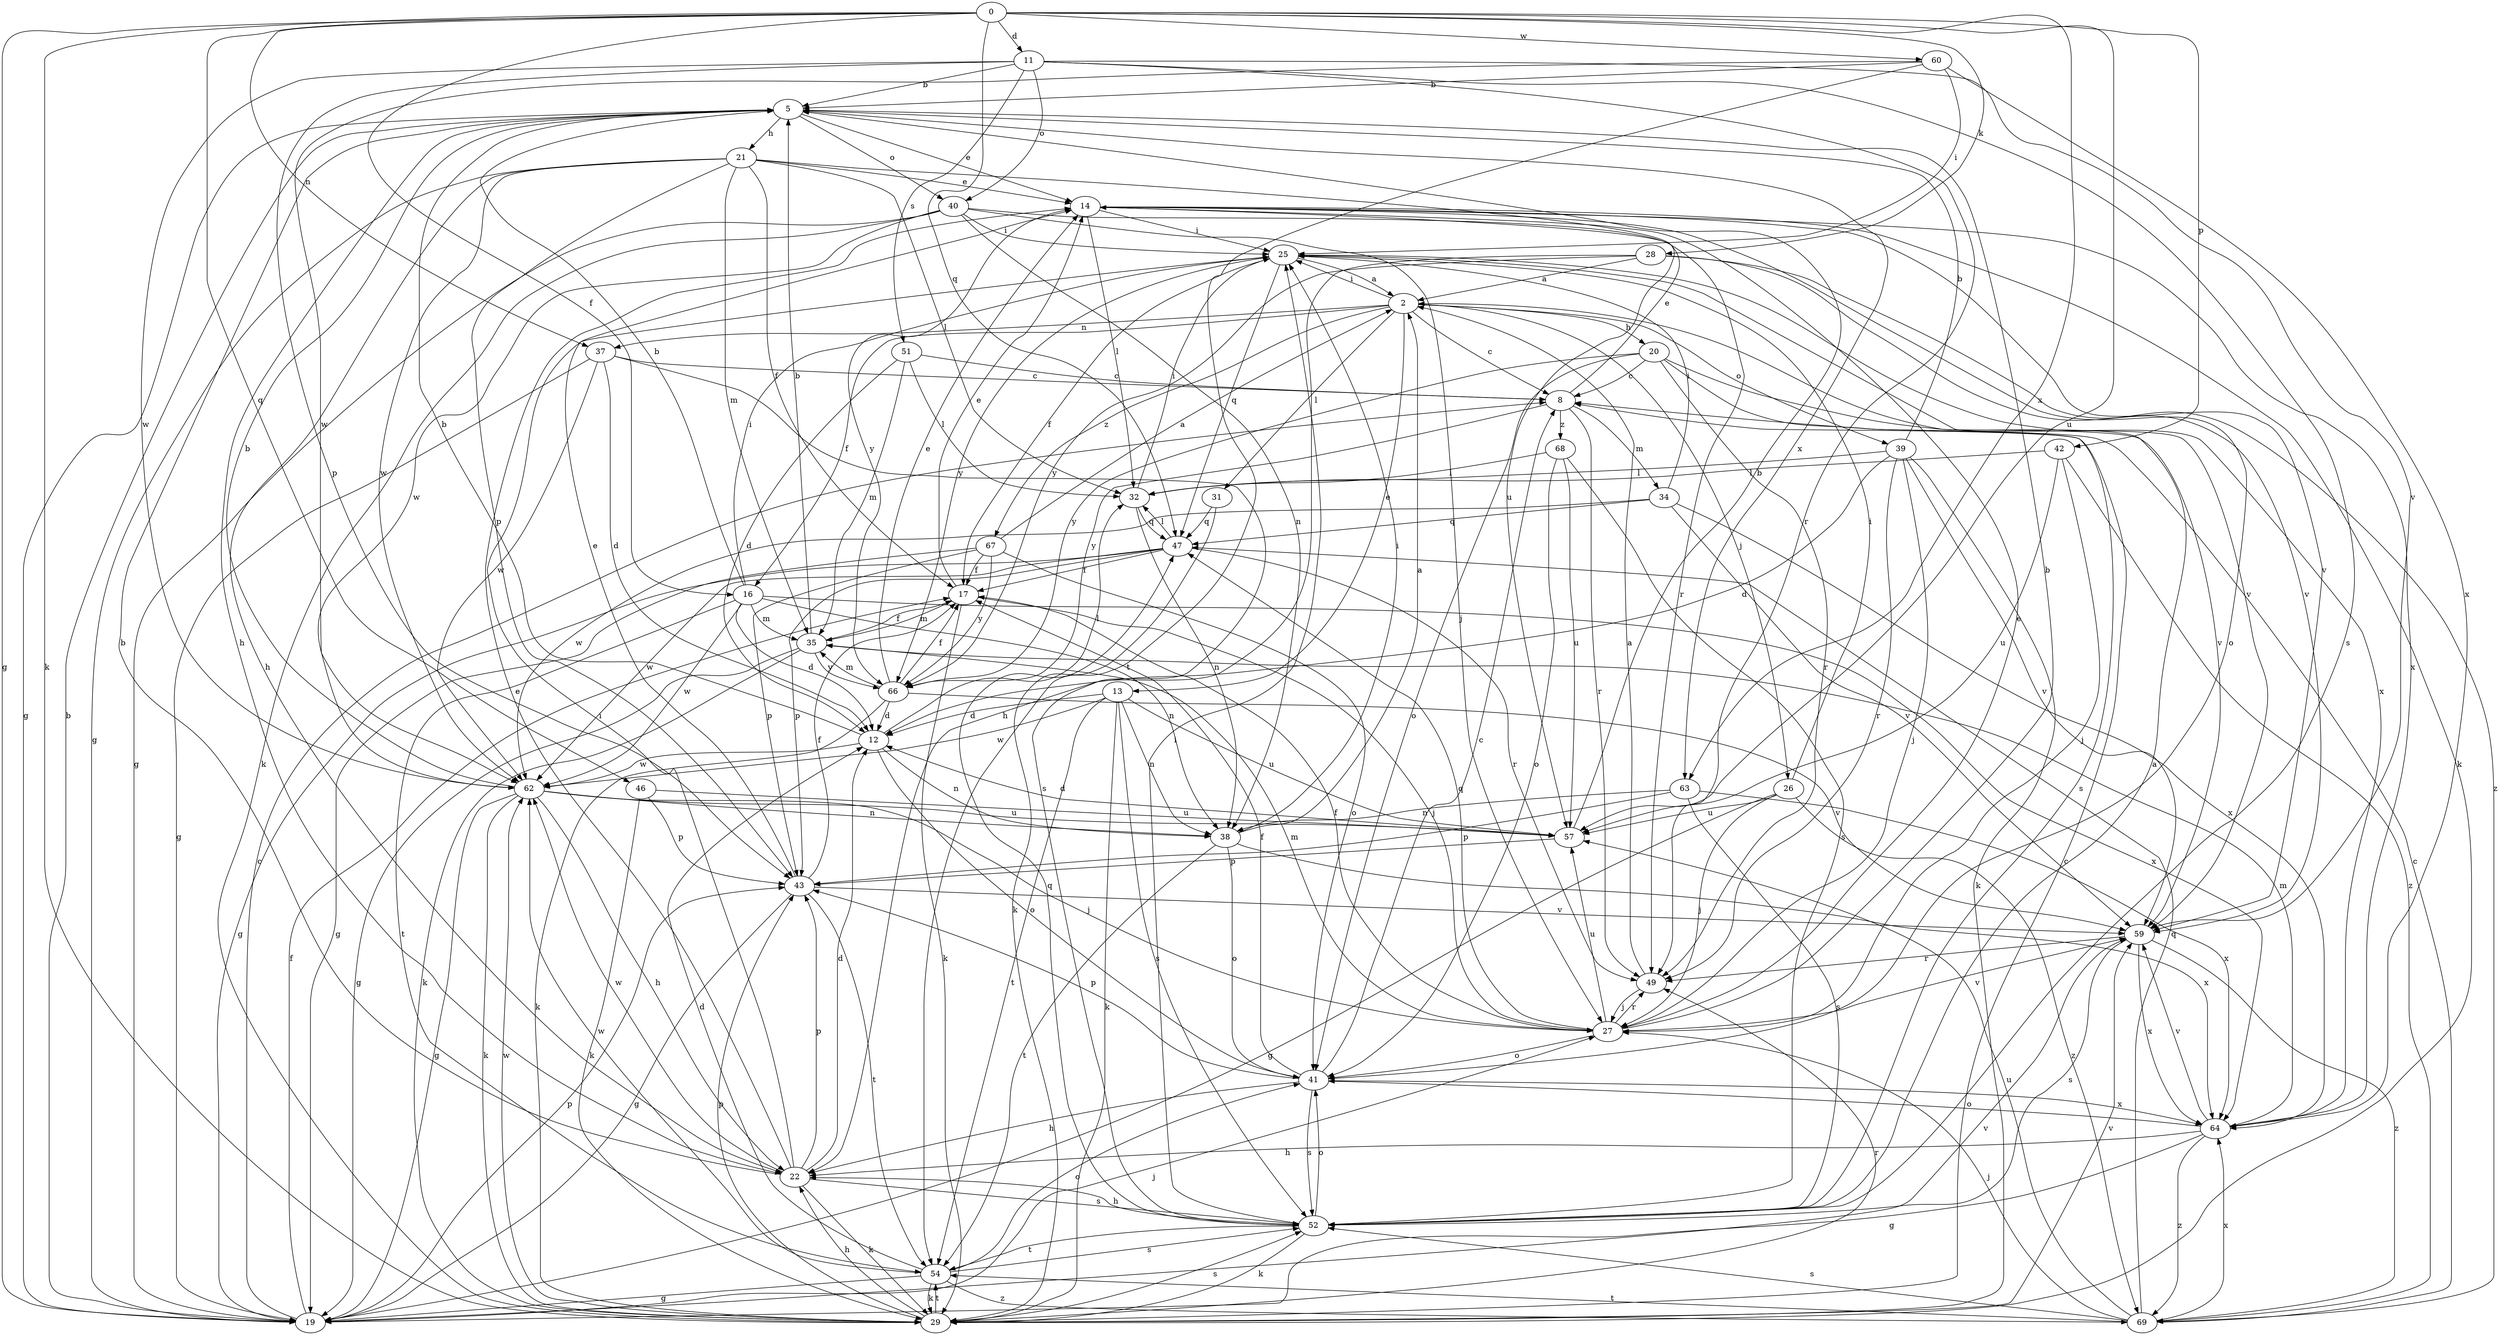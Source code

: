 strict digraph  {
0;
2;
5;
8;
11;
12;
13;
14;
16;
17;
19;
20;
21;
22;
25;
26;
27;
28;
29;
31;
32;
34;
35;
37;
38;
39;
40;
41;
42;
43;
46;
47;
49;
51;
52;
54;
57;
59;
60;
62;
63;
64;
66;
67;
68;
69;
0 -> 11  [label=d];
0 -> 16  [label=f];
0 -> 19  [label=g];
0 -> 28  [label=k];
0 -> 29  [label=k];
0 -> 37  [label=n];
0 -> 42  [label=p];
0 -> 46  [label=q];
0 -> 47  [label=q];
0 -> 57  [label=u];
0 -> 60  [label=w];
0 -> 63  [label=x];
2 -> 8  [label=c];
2 -> 13  [label=e];
2 -> 16  [label=f];
2 -> 20  [label=h];
2 -> 25  [label=i];
2 -> 26  [label=j];
2 -> 31  [label=l];
2 -> 37  [label=n];
2 -> 39  [label=o];
2 -> 67  [label=z];
5 -> 14  [label=e];
5 -> 19  [label=g];
5 -> 21  [label=h];
5 -> 22  [label=h];
5 -> 40  [label=o];
5 -> 63  [label=x];
8 -> 14  [label=e];
8 -> 34  [label=m];
8 -> 49  [label=r];
8 -> 66  [label=y];
8 -> 68  [label=z];
11 -> 5  [label=b];
11 -> 40  [label=o];
11 -> 43  [label=p];
11 -> 49  [label=r];
11 -> 51  [label=s];
11 -> 52  [label=s];
11 -> 59  [label=v];
11 -> 62  [label=w];
12 -> 5  [label=b];
12 -> 32  [label=l];
12 -> 38  [label=n];
12 -> 41  [label=o];
12 -> 62  [label=w];
13 -> 12  [label=d];
13 -> 29  [label=k];
13 -> 38  [label=n];
13 -> 52  [label=s];
13 -> 54  [label=t];
13 -> 57  [label=u];
13 -> 62  [label=w];
14 -> 25  [label=i];
14 -> 29  [label=k];
14 -> 32  [label=l];
14 -> 41  [label=o];
14 -> 59  [label=v];
14 -> 64  [label=x];
14 -> 66  [label=y];
16 -> 5  [label=b];
16 -> 12  [label=d];
16 -> 25  [label=i];
16 -> 35  [label=m];
16 -> 38  [label=n];
16 -> 54  [label=t];
16 -> 62  [label=w];
16 -> 64  [label=x];
17 -> 14  [label=e];
17 -> 27  [label=j];
17 -> 29  [label=k];
17 -> 35  [label=m];
19 -> 5  [label=b];
19 -> 8  [label=c];
19 -> 17  [label=f];
19 -> 27  [label=j];
19 -> 43  [label=p];
19 -> 59  [label=v];
20 -> 8  [label=c];
20 -> 41  [label=o];
20 -> 49  [label=r];
20 -> 52  [label=s];
20 -> 59  [label=v];
20 -> 66  [label=y];
21 -> 14  [label=e];
21 -> 17  [label=f];
21 -> 19  [label=g];
21 -> 22  [label=h];
21 -> 32  [label=l];
21 -> 35  [label=m];
21 -> 43  [label=p];
21 -> 57  [label=u];
21 -> 62  [label=w];
22 -> 5  [label=b];
22 -> 12  [label=d];
22 -> 14  [label=e];
22 -> 25  [label=i];
22 -> 29  [label=k];
22 -> 43  [label=p];
22 -> 52  [label=s];
22 -> 62  [label=w];
25 -> 2  [label=a];
25 -> 17  [label=f];
25 -> 47  [label=q];
25 -> 59  [label=v];
25 -> 64  [label=x];
25 -> 66  [label=y];
26 -> 19  [label=g];
26 -> 25  [label=i];
26 -> 27  [label=j];
26 -> 57  [label=u];
26 -> 69  [label=z];
27 -> 5  [label=b];
27 -> 14  [label=e];
27 -> 17  [label=f];
27 -> 35  [label=m];
27 -> 41  [label=o];
27 -> 47  [label=q];
27 -> 49  [label=r];
27 -> 57  [label=u];
27 -> 59  [label=v];
28 -> 2  [label=a];
28 -> 22  [label=h];
28 -> 59  [label=v];
28 -> 66  [label=y];
28 -> 69  [label=z];
29 -> 8  [label=c];
29 -> 22  [label=h];
29 -> 43  [label=p];
29 -> 49  [label=r];
29 -> 52  [label=s];
29 -> 54  [label=t];
29 -> 59  [label=v];
29 -> 62  [label=w];
31 -> 29  [label=k];
31 -> 47  [label=q];
32 -> 25  [label=i];
32 -> 38  [label=n];
32 -> 47  [label=q];
34 -> 25  [label=i];
34 -> 47  [label=q];
34 -> 59  [label=v];
34 -> 62  [label=w];
34 -> 64  [label=x];
35 -> 5  [label=b];
35 -> 17  [label=f];
35 -> 19  [label=g];
35 -> 29  [label=k];
35 -> 66  [label=y];
37 -> 8  [label=c];
37 -> 12  [label=d];
37 -> 19  [label=g];
37 -> 52  [label=s];
37 -> 62  [label=w];
38 -> 2  [label=a];
38 -> 25  [label=i];
38 -> 41  [label=o];
38 -> 54  [label=t];
38 -> 64  [label=x];
39 -> 5  [label=b];
39 -> 12  [label=d];
39 -> 27  [label=j];
39 -> 29  [label=k];
39 -> 32  [label=l];
39 -> 49  [label=r];
39 -> 59  [label=v];
40 -> 19  [label=g];
40 -> 25  [label=i];
40 -> 27  [label=j];
40 -> 29  [label=k];
40 -> 38  [label=n];
40 -> 49  [label=r];
40 -> 62  [label=w];
41 -> 8  [label=c];
41 -> 17  [label=f];
41 -> 22  [label=h];
41 -> 43  [label=p];
41 -> 52  [label=s];
41 -> 64  [label=x];
42 -> 27  [label=j];
42 -> 32  [label=l];
42 -> 57  [label=u];
42 -> 69  [label=z];
43 -> 14  [label=e];
43 -> 17  [label=f];
43 -> 19  [label=g];
43 -> 54  [label=t];
43 -> 59  [label=v];
46 -> 29  [label=k];
46 -> 43  [label=p];
46 -> 57  [label=u];
47 -> 17  [label=f];
47 -> 19  [label=g];
47 -> 32  [label=l];
47 -> 43  [label=p];
47 -> 49  [label=r];
47 -> 62  [label=w];
49 -> 2  [label=a];
49 -> 27  [label=j];
51 -> 8  [label=c];
51 -> 12  [label=d];
51 -> 32  [label=l];
51 -> 35  [label=m];
52 -> 2  [label=a];
52 -> 22  [label=h];
52 -> 25  [label=i];
52 -> 29  [label=k];
52 -> 41  [label=o];
52 -> 47  [label=q];
52 -> 54  [label=t];
54 -> 12  [label=d];
54 -> 19  [label=g];
54 -> 29  [label=k];
54 -> 41  [label=o];
54 -> 52  [label=s];
54 -> 62  [label=w];
54 -> 69  [label=z];
57 -> 5  [label=b];
57 -> 12  [label=d];
57 -> 43  [label=p];
59 -> 49  [label=r];
59 -> 52  [label=s];
59 -> 64  [label=x];
59 -> 69  [label=z];
60 -> 5  [label=b];
60 -> 25  [label=i];
60 -> 54  [label=t];
60 -> 62  [label=w];
60 -> 64  [label=x];
62 -> 5  [label=b];
62 -> 19  [label=g];
62 -> 22  [label=h];
62 -> 27  [label=j];
62 -> 29  [label=k];
62 -> 38  [label=n];
62 -> 57  [label=u];
63 -> 38  [label=n];
63 -> 43  [label=p];
63 -> 52  [label=s];
63 -> 64  [label=x];
64 -> 19  [label=g];
64 -> 22  [label=h];
64 -> 35  [label=m];
64 -> 41  [label=o];
64 -> 59  [label=v];
64 -> 69  [label=z];
66 -> 12  [label=d];
66 -> 14  [label=e];
66 -> 17  [label=f];
66 -> 29  [label=k];
66 -> 35  [label=m];
66 -> 59  [label=v];
67 -> 2  [label=a];
67 -> 17  [label=f];
67 -> 19  [label=g];
67 -> 41  [label=o];
67 -> 43  [label=p];
67 -> 66  [label=y];
68 -> 32  [label=l];
68 -> 41  [label=o];
68 -> 52  [label=s];
68 -> 57  [label=u];
69 -> 8  [label=c];
69 -> 27  [label=j];
69 -> 47  [label=q];
69 -> 52  [label=s];
69 -> 54  [label=t];
69 -> 57  [label=u];
69 -> 64  [label=x];
}
